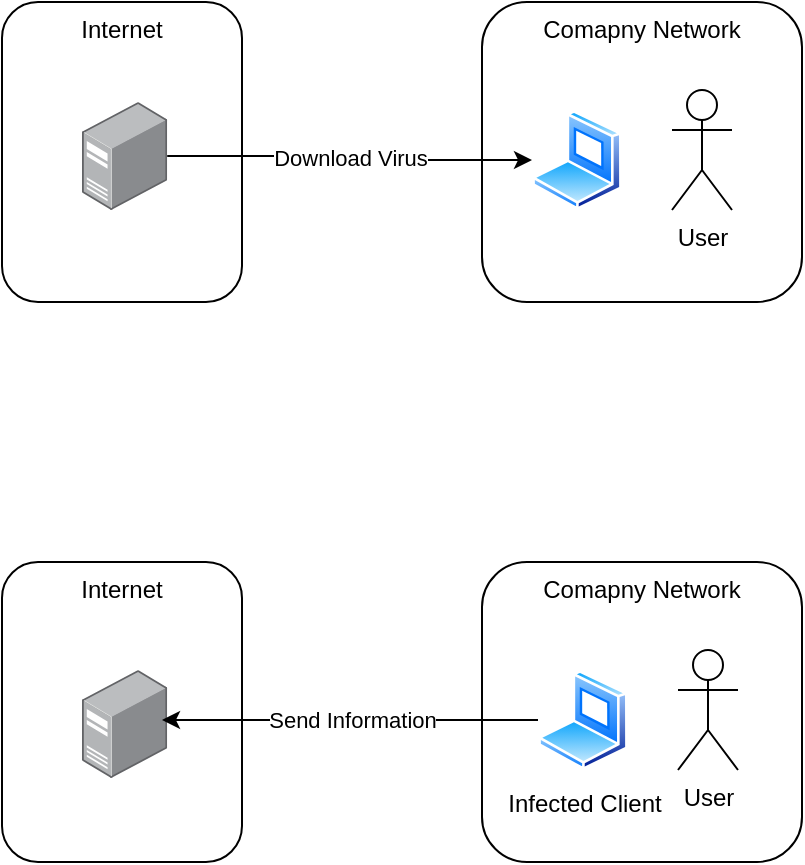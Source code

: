 <mxfile version="26.0.3" pages="6">
  <diagram id="BLUeyZKCRtobPDnhgxea" name="Business Analysis">
    <mxGraphModel dx="1434" dy="836" grid="1" gridSize="10" guides="1" tooltips="1" connect="1" arrows="1" fold="1" page="1" pageScale="1" pageWidth="850" pageHeight="1100" math="0" shadow="0">
      <root>
        <mxCell id="0" />
        <mxCell id="1" parent="0" />
        <mxCell id="qMDnf7X-A5yxX9Ghn0uh-1" value="Comapny Network" style="rounded=1;whiteSpace=wrap;html=1;fillColor=none;verticalAlign=top;" parent="1" vertex="1">
          <mxGeometry x="450" y="100" width="160" height="150" as="geometry" />
        </mxCell>
        <mxCell id="qMDnf7X-A5yxX9Ghn0uh-2" value="User" style="shape=umlActor;verticalLabelPosition=bottom;verticalAlign=top;html=1;outlineConnect=0;" parent="1" vertex="1">
          <mxGeometry x="545" y="144" width="30" height="60" as="geometry" />
        </mxCell>
        <mxCell id="qMDnf7X-A5yxX9Ghn0uh-3" value="Internet" style="rounded=1;whiteSpace=wrap;html=1;fillColor=none;verticalAlign=top;" parent="1" vertex="1">
          <mxGeometry x="210" y="100" width="120" height="150" as="geometry" />
        </mxCell>
        <mxCell id="qMDnf7X-A5yxX9Ghn0uh-4" value="" style="image;points=[];aspect=fixed;html=1;align=center;shadow=0;dashed=0;image=img/lib/allied_telesis/computer_and_terminals/Server_Desktop.svg;" parent="1" vertex="1">
          <mxGeometry x="250" y="150" width="42.6" height="54" as="geometry" />
        </mxCell>
        <mxCell id="qMDnf7X-A5yxX9Ghn0uh-5" value="" style="image;aspect=fixed;perimeter=ellipsePerimeter;html=1;align=center;shadow=0;dashed=0;spacingTop=3;image=img/lib/active_directory/laptop_client.svg;" parent="1" vertex="1">
          <mxGeometry x="475" y="154" width="45" height="50" as="geometry" />
        </mxCell>
        <mxCell id="qMDnf7X-A5yxX9Ghn0uh-6" value="Download Virus" style="edgeStyle=orthogonalEdgeStyle;rounded=0;orthogonalLoop=1;jettySize=auto;html=1;entryX=0;entryY=0.5;entryDx=0;entryDy=0;" parent="1" source="qMDnf7X-A5yxX9Ghn0uh-4" target="qMDnf7X-A5yxX9Ghn0uh-5" edge="1">
          <mxGeometry relative="1" as="geometry">
            <mxPoint x="380" y="80" as="targetPoint" />
          </mxGeometry>
        </mxCell>
        <mxCell id="qMDnf7X-A5yxX9Ghn0uh-7" value="Comapny Network" style="rounded=1;whiteSpace=wrap;html=1;fillColor=none;verticalAlign=top;" parent="1" vertex="1">
          <mxGeometry x="450" y="380" width="160" height="150" as="geometry" />
        </mxCell>
        <mxCell id="qMDnf7X-A5yxX9Ghn0uh-8" value="User" style="shape=umlActor;verticalLabelPosition=bottom;verticalAlign=top;html=1;outlineConnect=0;" parent="1" vertex="1">
          <mxGeometry x="548" y="424" width="30" height="60" as="geometry" />
        </mxCell>
        <mxCell id="qMDnf7X-A5yxX9Ghn0uh-9" value="Internet" style="rounded=1;whiteSpace=wrap;html=1;fillColor=none;verticalAlign=top;" parent="1" vertex="1">
          <mxGeometry x="210" y="380" width="120" height="150" as="geometry" />
        </mxCell>
        <mxCell id="qMDnf7X-A5yxX9Ghn0uh-10" value="" style="image;points=[];aspect=fixed;html=1;align=center;shadow=0;dashed=0;image=img/lib/allied_telesis/computer_and_terminals/Server_Desktop.svg;" parent="1" vertex="1">
          <mxGeometry x="250" y="434" width="42.6" height="54" as="geometry" />
        </mxCell>
        <mxCell id="qMDnf7X-A5yxX9Ghn0uh-11" value="Infected Client" style="image;aspect=fixed;perimeter=ellipsePerimeter;html=1;align=center;shadow=0;dashed=0;spacingTop=3;image=img/lib/active_directory/laptop_client.svg;" parent="1" vertex="1">
          <mxGeometry x="478" y="434" width="45" height="50" as="geometry" />
        </mxCell>
        <mxCell id="qMDnf7X-A5yxX9Ghn0uh-12" style="edgeStyle=orthogonalEdgeStyle;rounded=0;orthogonalLoop=1;jettySize=auto;html=1;entryX=0.939;entryY=0.463;entryDx=0;entryDy=0;entryPerimeter=0;" parent="1" source="qMDnf7X-A5yxX9Ghn0uh-11" target="qMDnf7X-A5yxX9Ghn0uh-10" edge="1">
          <mxGeometry relative="1" as="geometry" />
        </mxCell>
        <mxCell id="qMDnf7X-A5yxX9Ghn0uh-13" value="Send Information" style="edgeLabel;html=1;align=center;verticalAlign=middle;resizable=0;points=[];" parent="qMDnf7X-A5yxX9Ghn0uh-12" vertex="1" connectable="0">
          <mxGeometry x="-0.011" relative="1" as="geometry">
            <mxPoint as="offset" />
          </mxGeometry>
        </mxCell>
      </root>
    </mxGraphModel>
  </diagram>
  <diagram name="Development View" id="6t9SAN1U72ybMFDvSVIl">
    <mxGraphModel dx="1428" dy="836" grid="1" gridSize="10" guides="1" tooltips="1" connect="1" arrows="1" fold="1" page="1" pageScale="1" pageWidth="850" pageHeight="1100" math="0" shadow="0">
      <root>
        <mxCell id="0" />
        <mxCell id="1" parent="0" />
        <mxCell id="kf-lAzsx8UtVmhDej-PZ-1" value="CyberFort Nexus" style="swimlane;whiteSpace=wrap;html=1;fillColor=none;" parent="1" vertex="1">
          <mxGeometry x="180" y="130" width="620" height="1090" as="geometry" />
        </mxCell>
        <mxCell id="gxZcuvE9aINHPfAiAv8m-5" value="" style="rounded=1;whiteSpace=wrap;html=1;fillColor=none;" parent="kf-lAzsx8UtVmhDej-PZ-1" vertex="1">
          <mxGeometry x="110" y="210" width="250" height="100" as="geometry" />
        </mxCell>
        <mxCell id="gxZcuvE9aINHPfAiAv8m-1" value="Intercepting Proxy" style="rounded=1;whiteSpace=wrap;html=1;" parent="kf-lAzsx8UtVmhDej-PZ-1" vertex="1">
          <mxGeometry x="175" y="90" width="120" height="60" as="geometry" />
        </mxCell>
        <mxCell id="gxZcuvE9aINHPfAiAv8m-2" value="Traffic decoder" style="rounded=1;whiteSpace=wrap;html=1;" parent="kf-lAzsx8UtVmhDej-PZ-1" vertex="1">
          <mxGeometry x="125" y="230" width="90" height="60" as="geometry" />
        </mxCell>
        <mxCell id="gxZcuvE9aINHPfAiAv8m-3" value="Traffic decoder" style="rounded=1;whiteSpace=wrap;html=1;" parent="kf-lAzsx8UtVmhDej-PZ-1" vertex="1">
          <mxGeometry x="250" y="230" width="90" height="60" as="geometry" />
        </mxCell>
        <mxCell id="gxZcuvE9aINHPfAiAv8m-6" value="Meta Traffic Storage" style="shape=cylinder3;whiteSpace=wrap;html=1;boundedLbl=1;backgroundOutline=1;size=15;" parent="kf-lAzsx8UtVmhDej-PZ-1" vertex="1">
          <mxGeometry x="520" y="220" width="60" height="80" as="geometry" />
        </mxCell>
        <mxCell id="gxZcuvE9aINHPfAiAv8m-8" value="Network Item Queue" style="strokeWidth=2;html=1;shape=mxgraph.flowchart.direct_data;whiteSpace=wrap;" parent="kf-lAzsx8UtVmhDej-PZ-1" vertex="1">
          <mxGeometry x="130" y="370" width="210" height="50" as="geometry" />
        </mxCell>
        <mxCell id="gxZcuvE9aINHPfAiAv8m-9" value="Sensors" style="rounded=1;whiteSpace=wrap;html=1;verticalAlign=top;" parent="kf-lAzsx8UtVmhDej-PZ-1" vertex="1">
          <mxGeometry x="50" y="480" width="370" height="120" as="geometry" />
        </mxCell>
        <mxCell id="gxZcuvE9aINHPfAiAv8m-10" value="File Sensor" style="rounded=1;whiteSpace=wrap;html=1;" parent="kf-lAzsx8UtVmhDej-PZ-1" vertex="1">
          <mxGeometry x="65" y="510" width="90" height="60" as="geometry" />
        </mxCell>
        <mxCell id="gxZcuvE9aINHPfAiAv8m-11" value="Outbound Sensor 1" style="rounded=1;whiteSpace=wrap;html=1;" parent="kf-lAzsx8UtVmhDej-PZ-1" vertex="1">
          <mxGeometry x="175" y="510" width="90" height="60" as="geometry" />
        </mxCell>
        <mxCell id="gxZcuvE9aINHPfAiAv8m-12" value="Outbound Sensor 2" style="rounded=1;whiteSpace=wrap;html=1;" parent="kf-lAzsx8UtVmhDej-PZ-1" vertex="1">
          <mxGeometry x="290" y="510" width="90" height="60" as="geometry" />
        </mxCell>
        <mxCell id="gxZcuvE9aINHPfAiAv8m-13" value="Threat Queue" style="strokeWidth=2;html=1;shape=mxgraph.flowchart.direct_data;whiteSpace=wrap;" parent="kf-lAzsx8UtVmhDej-PZ-1" vertex="1">
          <mxGeometry x="130" y="640" width="210" height="50" as="geometry" />
        </mxCell>
        <mxCell id="gxZcuvE9aINHPfAiAv8m-16" value="Sensor Repository" style="shape=cylinder3;whiteSpace=wrap;html=1;boundedLbl=1;backgroundOutline=1;size=15;" parent="kf-lAzsx8UtVmhDej-PZ-1" vertex="1">
          <mxGeometry x="470" y="500" width="60" height="80" as="geometry" />
        </mxCell>
        <mxCell id="gxZcuvE9aINHPfAiAv8m-18" value="ACI" style="rounded=1;whiteSpace=wrap;html=1;verticalAlign=top;" parent="kf-lAzsx8UtVmhDej-PZ-1" vertex="1">
          <mxGeometry x="50" y="730" width="370" height="120" as="geometry" />
        </mxCell>
        <mxCell id="gxZcuvE9aINHPfAiAv8m-19" value="Investigator" style="rounded=1;whiteSpace=wrap;html=1;" parent="kf-lAzsx8UtVmhDej-PZ-1" vertex="1">
          <mxGeometry x="110" y="760" width="90" height="60" as="geometry" />
        </mxCell>
        <mxCell id="gxZcuvE9aINHPfAiAv8m-20" value="Investigator" style="rounded=1;whiteSpace=wrap;html=1;" parent="kf-lAzsx8UtVmhDej-PZ-1" vertex="1">
          <mxGeometry x="270" y="760" width="90" height="60" as="geometry" />
        </mxCell>
        <mxCell id="gxZcuvE9aINHPfAiAv8m-21" value="Control Center" style="rounded=1;whiteSpace=wrap;html=1;" parent="kf-lAzsx8UtVmhDej-PZ-1" vertex="1">
          <mxGeometry x="59" y="940" width="360" height="60" as="geometry" />
        </mxCell>
        <mxCell id="gxZcuvE9aINHPfAiAv8m-22" value="API Gateway" style="rounded=1;whiteSpace=wrap;html=1;" parent="kf-lAzsx8UtVmhDej-PZ-1" vertex="1">
          <mxGeometry x="59" y="910" width="360" height="30" as="geometry" />
        </mxCell>
        <mxCell id="gxZcuvE9aINHPfAiAv8m-23" value="ACI&#39;s" style="shape=cylinder3;whiteSpace=wrap;html=1;boundedLbl=1;backgroundOutline=1;size=15;" parent="kf-lAzsx8UtVmhDej-PZ-1" vertex="1">
          <mxGeometry x="460" y="770" width="60" height="80" as="geometry" />
        </mxCell>
        <mxCell id="gxZcuvE9aINHPfAiAv8m-24" value="Web Server" style="rounded=1;whiteSpace=wrap;html=1;" parent="kf-lAzsx8UtVmhDej-PZ-1" vertex="1">
          <mxGeometry x="59" y="1000" width="360" height="30" as="geometry" />
        </mxCell>
        <mxCell id="gxZcuvE9aINHPfAiAv8m-28" value="" style="endArrow=classic;html=1;rounded=0;exitX=0.5;exitY=1;exitDx=0;exitDy=0;entryX=0.5;entryY=0;entryDx=0;entryDy=0;" parent="kf-lAzsx8UtVmhDej-PZ-1" source="gxZcuvE9aINHPfAiAv8m-1" target="gxZcuvE9aINHPfAiAv8m-5" edge="1">
          <mxGeometry width="50" height="50" relative="1" as="geometry">
            <mxPoint x="-30" y="130" as="sourcePoint" />
            <mxPoint x="180" y="130" as="targetPoint" />
          </mxGeometry>
        </mxCell>
        <mxCell id="gxZcuvE9aINHPfAiAv8m-29" value="" style="endArrow=classic;html=1;rounded=0;exitX=0.5;exitY=1;exitDx=0;exitDy=0;entryX=0.5;entryY=0;entryDx=0;entryDy=0;entryPerimeter=0;" parent="kf-lAzsx8UtVmhDej-PZ-1" source="gxZcuvE9aINHPfAiAv8m-5" target="gxZcuvE9aINHPfAiAv8m-8" edge="1">
          <mxGeometry width="50" height="50" relative="1" as="geometry">
            <mxPoint x="-20" y="140" as="sourcePoint" />
            <mxPoint x="190" y="140" as="targetPoint" />
          </mxGeometry>
        </mxCell>
        <mxCell id="gxZcuvE9aINHPfAiAv8m-30" value="" style="endArrow=classic;html=1;rounded=0;exitX=0.5;exitY=1;exitDx=0;exitDy=0;exitPerimeter=0;entryX=0.5;entryY=0;entryDx=0;entryDy=0;" parent="kf-lAzsx8UtVmhDej-PZ-1" source="gxZcuvE9aINHPfAiAv8m-8" target="gxZcuvE9aINHPfAiAv8m-9" edge="1">
          <mxGeometry width="50" height="50" relative="1" as="geometry">
            <mxPoint x="-10" y="150" as="sourcePoint" />
            <mxPoint x="200" y="150" as="targetPoint" />
          </mxGeometry>
        </mxCell>
        <mxCell id="gxZcuvE9aINHPfAiAv8m-31" value="" style="endArrow=classic;html=1;rounded=0;exitX=0.5;exitY=1;exitDx=0;exitDy=0;entryX=0.5;entryY=0;entryDx=0;entryDy=0;entryPerimeter=0;" parent="kf-lAzsx8UtVmhDej-PZ-1" source="gxZcuvE9aINHPfAiAv8m-9" target="gxZcuvE9aINHPfAiAv8m-13" edge="1">
          <mxGeometry width="50" height="50" relative="1" as="geometry">
            <mxPoint y="160" as="sourcePoint" />
            <mxPoint x="210" y="160" as="targetPoint" />
          </mxGeometry>
        </mxCell>
        <mxCell id="gxZcuvE9aINHPfAiAv8m-32" value="" style="endArrow=classic;html=1;rounded=0;exitX=0.5;exitY=1;exitDx=0;exitDy=0;exitPerimeter=0;entryX=0.5;entryY=0;entryDx=0;entryDy=0;" parent="kf-lAzsx8UtVmhDej-PZ-1" source="gxZcuvE9aINHPfAiAv8m-13" target="gxZcuvE9aINHPfAiAv8m-18" edge="1">
          <mxGeometry width="50" height="50" relative="1" as="geometry">
            <mxPoint x="10" y="170" as="sourcePoint" />
            <mxPoint x="220" y="170" as="targetPoint" />
          </mxGeometry>
        </mxCell>
        <mxCell id="gxZcuvE9aINHPfAiAv8m-36" value="" style="endArrow=classic;html=1;rounded=0;exitX=1;exitY=0.5;exitDx=0;exitDy=0;entryX=0;entryY=0.5;entryDx=0;entryDy=0;entryPerimeter=0;" parent="kf-lAzsx8UtVmhDej-PZ-1" source="gxZcuvE9aINHPfAiAv8m-5" target="gxZcuvE9aINHPfAiAv8m-6" edge="1">
          <mxGeometry width="50" height="50" relative="1" as="geometry">
            <mxPoint x="255" y="330" as="sourcePoint" />
            <mxPoint x="255" y="390" as="targetPoint" />
          </mxGeometry>
        </mxCell>
        <mxCell id="gxZcuvE9aINHPfAiAv8m-38" value="" style="endArrow=classic;html=1;rounded=0;exitX=0;exitY=0.5;exitDx=0;exitDy=0;exitPerimeter=0;entryX=0.999;entryY=0.674;entryDx=0;entryDy=0;entryPerimeter=0;" parent="kf-lAzsx8UtVmhDej-PZ-1" source="gxZcuvE9aINHPfAiAv8m-23" target="gxZcuvE9aINHPfAiAv8m-18" edge="1">
          <mxGeometry width="50" height="50" relative="1" as="geometry">
            <mxPoint x="245" y="430" as="sourcePoint" />
            <mxPoint x="245" y="490" as="targetPoint" />
          </mxGeometry>
        </mxCell>
        <mxCell id="gxZcuvE9aINHPfAiAv8m-39" value="" style="endArrow=classic;html=1;rounded=0;exitX=0.5;exitY=1;exitDx=0;exitDy=0;exitPerimeter=0;entryX=1.001;entryY=0.181;entryDx=0;entryDy=0;entryPerimeter=0;" parent="kf-lAzsx8UtVmhDej-PZ-1" source="gxZcuvE9aINHPfAiAv8m-6" target="gxZcuvE9aINHPfAiAv8m-18" edge="1">
          <mxGeometry width="50" height="50" relative="1" as="geometry">
            <mxPoint x="280" y="610" as="sourcePoint" />
            <mxPoint x="330" y="560" as="targetPoint" />
            <Array as="points">
              <mxPoint x="550" y="750" />
            </Array>
          </mxGeometry>
        </mxCell>
        <mxCell id="gxZcuvE9aINHPfAiAv8m-40" value="" style="endArrow=classic;html=1;rounded=0;entryX=1;entryY=0.5;entryDx=0;entryDy=0;exitX=0;exitY=0.5;exitDx=0;exitDy=0;exitPerimeter=0;" parent="kf-lAzsx8UtVmhDej-PZ-1" source="gxZcuvE9aINHPfAiAv8m-16" target="gxZcuvE9aINHPfAiAv8m-9" edge="1">
          <mxGeometry width="50" height="50" relative="1" as="geometry">
            <mxPoint x="280" y="610" as="sourcePoint" />
            <mxPoint x="330" y="560" as="targetPoint" />
          </mxGeometry>
        </mxCell>
        <mxCell id="2NbXABPjhj1sR9MmAf0S-1" value="Traffic decode identifies emails and HTTP requests in the IP traffic" style="strokeWidth=1;shadow=0;dashed=0;align=center;html=1;shape=mxgraph.mockup.text.stickyNote2;fontColor=#666666;mainText=;fontSize=17;whiteSpace=wrap;fillColor=#ffffcc;strokeColor=#F62E00;" parent="kf-lAzsx8UtVmhDej-PZ-1" vertex="1">
          <mxGeometry x="340" y="80" width="190" height="150" as="geometry" />
        </mxCell>
        <mxCell id="2NbXABPjhj1sR9MmAf0S-2" value="Relevant decoded items (emails, HTTP requests) are stored in the queue to be processed by the sensors" style="strokeWidth=1;shadow=0;dashed=0;align=center;html=1;shape=mxgraph.mockup.text.stickyNote2;fontColor=#666666;mainText=;fontSize=17;whiteSpace=wrap;fillColor=#ffffcc;strokeColor=#F62E00;" parent="kf-lAzsx8UtVmhDej-PZ-1" vertex="1">
          <mxGeometry x="340" y="320" width="190" height="150" as="geometry" />
        </mxCell>
        <mxCell id="8PeeyVO6HO0nktvntNBS-1" value="Audit Storage" style="shape=cylinder3;whiteSpace=wrap;html=1;boundedLbl=1;backgroundOutline=1;size=15;" parent="kf-lAzsx8UtVmhDej-PZ-1" vertex="1">
          <mxGeometry x="470" y="600" width="60" height="80" as="geometry" />
        </mxCell>
        <mxCell id="8PeeyVO6HO0nktvntNBS-2" value="" style="endArrow=classic;html=1;rounded=0;exitX=0.9;exitY=1.008;exitDx=0;exitDy=0;exitPerimeter=0;edgeStyle=orthogonalEdgeStyle;entryX=0;entryY=0.5;entryDx=0;entryDy=0;entryPerimeter=0;" parent="kf-lAzsx8UtVmhDej-PZ-1" source="gxZcuvE9aINHPfAiAv8m-9" target="8PeeyVO6HO0nktvntNBS-1" edge="1">
          <mxGeometry width="50" height="50" relative="1" as="geometry">
            <mxPoint x="390" y="650" as="sourcePoint" />
            <mxPoint x="460" y="647" as="targetPoint" />
          </mxGeometry>
        </mxCell>
        <mxCell id="8PeeyVO6HO0nktvntNBS-3" value="" style="endArrow=classic;html=1;rounded=0;exitX=0.895;exitY=0.008;exitDx=0;exitDy=0;exitPerimeter=0;edgeStyle=orthogonalEdgeStyle;entryX=0;entryY=0.5;entryDx=0;entryDy=0;entryPerimeter=0;" parent="kf-lAzsx8UtVmhDej-PZ-1" source="gxZcuvE9aINHPfAiAv8m-18" target="8PeeyVO6HO0nktvntNBS-1" edge="1">
          <mxGeometry width="50" height="50" relative="1" as="geometry">
            <mxPoint x="393" y="611" as="sourcePoint" />
            <mxPoint x="450" y="640" as="targetPoint" />
            <Array as="points">
              <mxPoint x="381" y="640" />
            </Array>
          </mxGeometry>
        </mxCell>
        <mxCell id="kWV1a10ZNScwoARnbSHR-1" value="Gateway" style="shape=cube;whiteSpace=wrap;html=1;boundedLbl=1;backgroundOutline=1;darkOpacity=0.05;darkOpacity2=0.1;" parent="1" vertex="1">
          <mxGeometry x="20" y="200" width="120" height="80" as="geometry" />
        </mxCell>
        <mxCell id="gxZcuvE9aINHPfAiAv8m-14" value="Traffic loader can be scaled-out to multiple machines&lt;div&gt;Scaling out happens by observing the queue&lt;/div&gt;" style="strokeWidth=1;shadow=0;dashed=0;align=center;html=1;shape=mxgraph.mockup.text.stickyNote2;fontColor=#666666;mainText=;fontSize=17;whiteSpace=wrap;fillColor=#ffffcc;strokeColor=#F62E00;" parent="1" vertex="1">
          <mxGeometry x="40" y="320" width="190" height="150" as="geometry" />
        </mxCell>
        <mxCell id="gxZcuvE9aINHPfAiAv8m-15" value="Sensors can be grouped on different machines" style="strokeWidth=1;shadow=0;dashed=0;align=center;html=1;shape=mxgraph.mockup.text.stickyNote2;fontColor=#666666;mainText=;fontSize=17;whiteSpace=wrap;fillColor=#ffffcc;strokeColor=#F62E00;" parent="1" vertex="1">
          <mxGeometry x="50" y="610" width="190" height="150" as="geometry" />
        </mxCell>
        <mxCell id="gxZcuvE9aINHPfAiAv8m-25" value="Web Application" style="verticalLabelPosition=bottom;verticalAlign=top;html=1;shape=mxgraph.basic.frame;dx=10;whiteSpace=wrap;" parent="1" vertex="1">
          <mxGeometry x="369" y="1270" width="100" height="60" as="geometry" />
        </mxCell>
        <mxCell id="gxZcuvE9aINHPfAiAv8m-27" value="" style="endArrow=classic;html=1;rounded=0;exitX=0;exitY=0;exitDx=120;exitDy=50;exitPerimeter=0;" parent="1" source="kWV1a10ZNScwoARnbSHR-1" target="gxZcuvE9aINHPfAiAv8m-1" edge="1">
          <mxGeometry width="50" height="50" relative="1" as="geometry">
            <mxPoint x="550" y="780" as="sourcePoint" />
            <mxPoint x="600" y="730" as="targetPoint" />
          </mxGeometry>
        </mxCell>
        <mxCell id="gxZcuvE9aINHPfAiAv8m-33" value="ACI routines can be allocated to multiple nodes" style="strokeWidth=1;shadow=0;dashed=0;align=center;html=1;shape=mxgraph.mockup.text.stickyNote2;fontColor=#666666;mainText=;fontSize=17;whiteSpace=wrap;fillColor=#ffffcc;strokeColor=#F62E00;" parent="1" vertex="1">
          <mxGeometry x="50" y="840" width="190" height="150" as="geometry" />
        </mxCell>
        <mxCell id="gxZcuvE9aINHPfAiAv8m-35" value="" style="endArrow=classic;html=1;rounded=0;entryX=0.5;entryY=0;entryDx=0;entryDy=0;" parent="1" target="gxZcuvE9aINHPfAiAv8m-22" edge="1">
          <mxGeometry width="50" height="50" relative="1" as="geometry">
            <mxPoint x="418" y="980" as="sourcePoint" />
            <mxPoint x="425" y="510" as="targetPoint" />
          </mxGeometry>
        </mxCell>
        <mxCell id="gxZcuvE9aINHPfAiAv8m-37" value="" style="endArrow=classic;startArrow=classic;html=1;rounded=0;entryX=0.5;entryY=1;entryDx=0;entryDy=0;exitX=0.5;exitY=0;exitDx=0;exitDy=0;exitPerimeter=0;" parent="1" source="gxZcuvE9aINHPfAiAv8m-25" target="gxZcuvE9aINHPfAiAv8m-24" edge="1">
          <mxGeometry width="50" height="50" relative="1" as="geometry">
            <mxPoint x="280" y="1310" as="sourcePoint" />
            <mxPoint x="330" y="1260" as="targetPoint" />
          </mxGeometry>
        </mxCell>
        <mxCell id="gxZcuvE9aINHPfAiAv8m-41" value="" style="endArrow=classic;html=1;rounded=0;exitX=0.5;exitY=1;exitDx=0;exitDy=0;exitPerimeter=0;" parent="1" source="gxZcuvE9aINHPfAiAv8m-6" edge="1">
          <mxGeometry width="50" height="50" relative="1" as="geometry">
            <mxPoint x="740" y="440" as="sourcePoint" />
            <mxPoint x="600" y="1100" as="targetPoint" />
            <Array as="points">
              <mxPoint x="730" y="1100" />
              <mxPoint x="660" y="1100" />
            </Array>
          </mxGeometry>
        </mxCell>
      </root>
    </mxGraphModel>
  </diagram>
  <diagram id="N1ckhTCXTY3d2tZH6ZEj" name="Use Cases">
    <mxGraphModel dx="1050" dy="621" grid="1" gridSize="10" guides="1" tooltips="1" connect="1" arrows="1" fold="1" page="1" pageScale="1" pageWidth="850" pageHeight="1100" math="0" shadow="0">
      <root>
        <mxCell id="0" />
        <mxCell id="1" parent="0" />
        <mxCell id="1Ac_iRLR930y-d-yVKRN-1" style="edgeStyle=orthogonalEdgeStyle;rounded=0;orthogonalLoop=1;jettySize=auto;html=1;exitX=1;exitY=0.333;exitDx=0;exitDy=0;exitPerimeter=0;entryX=0;entryY=0.5;entryDx=0;entryDy=0;" edge="1" parent="1" source="1Ac_iRLR930y-d-yVKRN-2" target="1Ac_iRLR930y-d-yVKRN-8">
          <mxGeometry relative="1" as="geometry" />
        </mxCell>
        <mxCell id="1Ac_iRLR930y-d-yVKRN-2" value="Administrator" style="shape=umlActor;verticalLabelPosition=bottom;verticalAlign=top;html=1;outlineConnect=0;" vertex="1" parent="1">
          <mxGeometry x="110" y="250" width="30" height="60" as="geometry" />
        </mxCell>
        <mxCell id="1Ac_iRLR930y-d-yVKRN-3" style="edgeStyle=orthogonalEdgeStyle;rounded=0;orthogonalLoop=1;jettySize=auto;html=1;exitX=1;exitY=0.333;exitDx=0;exitDy=0;exitPerimeter=0;entryX=0;entryY=0.5;entryDx=0;entryDy=0;" edge="1" parent="1" source="1Ac_iRLR930y-d-yVKRN-6" target="1Ac_iRLR930y-d-yVKRN-13">
          <mxGeometry relative="1" as="geometry" />
        </mxCell>
        <mxCell id="1Ac_iRLR930y-d-yVKRN-4" style="edgeStyle=orthogonalEdgeStyle;rounded=0;orthogonalLoop=1;jettySize=auto;html=1;exitX=1;exitY=0.333;exitDx=0;exitDy=0;exitPerimeter=0;entryX=0;entryY=0.5;entryDx=0;entryDy=0;" edge="1" parent="1" source="1Ac_iRLR930y-d-yVKRN-6" target="1Ac_iRLR930y-d-yVKRN-14">
          <mxGeometry relative="1" as="geometry" />
        </mxCell>
        <mxCell id="1Ac_iRLR930y-d-yVKRN-5" style="edgeStyle=orthogonalEdgeStyle;rounded=0;orthogonalLoop=1;jettySize=auto;html=1;entryX=0;entryY=0.5;entryDx=0;entryDy=0;" edge="1" parent="1" target="1Ac_iRLR930y-d-yVKRN-15">
          <mxGeometry relative="1" as="geometry">
            <mxPoint x="140" y="620" as="sourcePoint" />
          </mxGeometry>
        </mxCell>
        <mxCell id="1Ac_iRLR930y-d-yVKRN-6" value="Cyber Analyst" style="shape=umlActor;verticalLabelPosition=bottom;verticalAlign=top;html=1;outlineConnect=0;" vertex="1" parent="1">
          <mxGeometry x="110" y="600" width="30" height="60" as="geometry" />
        </mxCell>
        <mxCell id="1Ac_iRLR930y-d-yVKRN-7" value="Extends" style="endArrow=block;endSize=16;endFill=0;html=1;rounded=0;entryX=0.5;entryY=0;entryDx=0;entryDy=0;entryPerimeter=0;" edge="1" parent="1" source="1Ac_iRLR930y-d-yVKRN-2" target="1Ac_iRLR930y-d-yVKRN-6">
          <mxGeometry width="160" relative="1" as="geometry">
            <mxPoint x="340" y="320" as="sourcePoint" />
            <mxPoint x="500" y="320" as="targetPoint" />
          </mxGeometry>
        </mxCell>
        <mxCell id="1Ac_iRLR930y-d-yVKRN-8" value="Maintain" style="ellipse;whiteSpace=wrap;html=1;" vertex="1" parent="1">
          <mxGeometry x="230" y="245" width="104" height="50" as="geometry" />
        </mxCell>
        <mxCell id="1Ac_iRLR930y-d-yVKRN-9" value="Install" style="ellipse;whiteSpace=wrap;html=1;" vertex="1" parent="1">
          <mxGeometry x="400" y="175" width="100" height="50" as="geometry" />
        </mxCell>
        <mxCell id="1Ac_iRLR930y-d-yVKRN-10" value="Update" style="ellipse;whiteSpace=wrap;html=1;" vertex="1" parent="1">
          <mxGeometry x="400" y="315" width="110" height="50" as="geometry" />
        </mxCell>
        <mxCell id="1Ac_iRLR930y-d-yVKRN-11" value="New Version" style="ellipse;whiteSpace=wrap;html=1;" vertex="1" parent="1">
          <mxGeometry x="550" y="255" width="100" height="50" as="geometry" />
        </mxCell>
        <mxCell id="1Ac_iRLR930y-d-yVKRN-12" value="Update Rule Engine" style="ellipse;whiteSpace=wrap;html=1;" vertex="1" parent="1">
          <mxGeometry x="550" y="365" width="100" height="50" as="geometry" />
        </mxCell>
        <mxCell id="1Ac_iRLR930y-d-yVKRN-13" value="Configure ACI" style="ellipse;whiteSpace=wrap;html=1;" vertex="1" parent="1">
          <mxGeometry x="240" y="580" width="104" height="50" as="geometry" />
        </mxCell>
        <mxCell id="1Ac_iRLR930y-d-yVKRN-14" value="Investigate Threats" style="ellipse;whiteSpace=wrap;html=1;" vertex="1" parent="1">
          <mxGeometry x="240" y="771" width="104" height="50" as="geometry" />
        </mxCell>
        <mxCell id="1Ac_iRLR930y-d-yVKRN-15" value="Review Threats" style="ellipse;whiteSpace=wrap;html=1;" vertex="1" parent="1">
          <mxGeometry x="240" y="931" width="104" height="50" as="geometry" />
        </mxCell>
        <mxCell id="1Ac_iRLR930y-d-yVKRN-16" value="&amp;lt;&amp;lt;includes&amp;gt;&amp;gt;" style="endArrow=open;endSize=12;dashed=1;html=1;rounded=0;exitX=1;exitY=0.5;exitDx=0;exitDy=0;entryX=0;entryY=0.5;entryDx=0;entryDy=0;" edge="1" parent="1" source="1Ac_iRLR930y-d-yVKRN-8" target="1Ac_iRLR930y-d-yVKRN-9">
          <mxGeometry width="160" relative="1" as="geometry">
            <mxPoint x="460" y="365" as="sourcePoint" />
            <mxPoint x="620" y="365" as="targetPoint" />
          </mxGeometry>
        </mxCell>
        <mxCell id="1Ac_iRLR930y-d-yVKRN-17" value="&amp;lt;&amp;lt;includes&amp;gt;&amp;gt;" style="endArrow=open;endSize=12;dashed=1;html=1;rounded=0;exitX=1;exitY=0.5;exitDx=0;exitDy=0;entryX=0;entryY=0.5;entryDx=0;entryDy=0;" edge="1" parent="1" source="1Ac_iRLR930y-d-yVKRN-8" target="1Ac_iRLR930y-d-yVKRN-10">
          <mxGeometry width="160" relative="1" as="geometry">
            <mxPoint x="344" y="280" as="sourcePoint" />
            <mxPoint x="410" y="210" as="targetPoint" />
          </mxGeometry>
        </mxCell>
        <mxCell id="1Ac_iRLR930y-d-yVKRN-18" value="&amp;lt;&amp;lt;extends&amp;gt;&amp;gt;" style="endArrow=open;endSize=12;dashed=1;html=1;rounded=0;exitX=0;exitY=0.5;exitDx=0;exitDy=0;entryX=1;entryY=0;entryDx=0;entryDy=0;" edge="1" parent="1" source="1Ac_iRLR930y-d-yVKRN-11" target="1Ac_iRLR930y-d-yVKRN-10">
          <mxGeometry width="160" relative="1" as="geometry">
            <mxPoint x="354" y="290" as="sourcePoint" />
            <mxPoint x="420" y="220" as="targetPoint" />
          </mxGeometry>
        </mxCell>
        <mxCell id="1Ac_iRLR930y-d-yVKRN-19" value="&amp;lt;&amp;lt;extends&amp;gt;&amp;gt;" style="endArrow=open;endSize=12;dashed=1;html=1;rounded=0;exitX=0;exitY=0.5;exitDx=0;exitDy=0;entryX=0.92;entryY=0.832;entryDx=0;entryDy=0;entryPerimeter=0;" edge="1" parent="1" source="1Ac_iRLR930y-d-yVKRN-12" target="1Ac_iRLR930y-d-yVKRN-10">
          <mxGeometry width="160" relative="1" as="geometry">
            <mxPoint x="560" y="290" as="sourcePoint" />
            <mxPoint x="504" y="332" as="targetPoint" />
          </mxGeometry>
        </mxCell>
        <mxCell id="1Ac_iRLR930y-d-yVKRN-20" value="Add/Remove alerts from investigation" style="ellipse;whiteSpace=wrap;html=1;" vertex="1" parent="1">
          <mxGeometry x="441" y="580" width="110" height="50" as="geometry" />
        </mxCell>
        <mxCell id="1Ac_iRLR930y-d-yVKRN-21" value="View infected machines" style="ellipse;whiteSpace=wrap;html=1;" vertex="1" parent="1">
          <mxGeometry x="441" y="891" width="104" height="50" as="geometry" />
        </mxCell>
        <mxCell id="1Ac_iRLR930y-d-yVKRN-22" value="View malicious HTTP requests" style="ellipse;whiteSpace=wrap;html=1;" vertex="1" parent="1">
          <mxGeometry x="441" y="971" width="104" height="50" as="geometry" />
        </mxCell>
        <mxCell id="1Ac_iRLR930y-d-yVKRN-23" value="View IP meta history" style="ellipse;whiteSpace=wrap;html=1;" vertex="1" parent="1">
          <mxGeometry x="441" y="801" width="104" height="50" as="geometry" />
        </mxCell>
        <mxCell id="1Ac_iRLR930y-d-yVKRN-24" value="Add/delete sensors from ACI investigation" style="ellipse;whiteSpace=wrap;html=1;" vertex="1" parent="1">
          <mxGeometry x="441" y="650" width="110" height="50" as="geometry" />
        </mxCell>
        <mxCell id="1Ac_iRLR930y-d-yVKRN-25" value="Notified about threat by Investigation" style="ellipse;whiteSpace=wrap;html=1;" vertex="1" parent="1">
          <mxGeometry x="441" y="731" width="104" height="50" as="geometry" />
        </mxCell>
        <mxCell id="1Ac_iRLR930y-d-yVKRN-26" value="&amp;lt;&amp;lt;extends&amp;gt;&amp;gt;" style="endArrow=open;endSize=12;dashed=1;html=1;rounded=0;exitX=0;exitY=0.5;exitDx=0;exitDy=0;entryX=1;entryY=0.5;entryDx=0;entryDy=0;" edge="1" parent="1" source="1Ac_iRLR930y-d-yVKRN-20" target="1Ac_iRLR930y-d-yVKRN-13">
          <mxGeometry width="160" relative="1" as="geometry">
            <mxPoint x="560" y="295" as="sourcePoint" />
            <mxPoint x="504" y="337" as="targetPoint" />
          </mxGeometry>
        </mxCell>
        <mxCell id="1Ac_iRLR930y-d-yVKRN-27" value="&amp;lt;&amp;lt;extends&amp;gt;&amp;gt;" style="endArrow=open;endSize=12;dashed=1;html=1;rounded=0;exitX=0;exitY=0.5;exitDx=0;exitDy=0;entryX=1;entryY=1;entryDx=0;entryDy=0;" edge="1" parent="1" source="1Ac_iRLR930y-d-yVKRN-24" target="1Ac_iRLR930y-d-yVKRN-13">
          <mxGeometry width="160" relative="1" as="geometry">
            <mxPoint x="430" y="565" as="sourcePoint" />
            <mxPoint x="354" y="615" as="targetPoint" />
          </mxGeometry>
        </mxCell>
        <mxCell id="1Ac_iRLR930y-d-yVKRN-28" value="&amp;lt;&amp;lt;extends&amp;gt;&amp;gt;" style="endArrow=open;endSize=12;dashed=1;html=1;rounded=0;exitX=0;exitY=0.5;exitDx=0;exitDy=0;entryX=1;entryY=0;entryDx=0;entryDy=0;" edge="1" parent="1" source="1Ac_iRLR930y-d-yVKRN-25" target="1Ac_iRLR930y-d-yVKRN-14">
          <mxGeometry width="160" relative="1" as="geometry">
            <mxPoint x="430" y="596" as="sourcePoint" />
            <mxPoint x="339" y="628" as="targetPoint" />
          </mxGeometry>
        </mxCell>
        <mxCell id="1Ac_iRLR930y-d-yVKRN-29" value="&amp;lt;&amp;lt;extends&amp;gt;&amp;gt;" style="endArrow=open;endSize=12;dashed=1;html=1;rounded=0;exitX=0;exitY=0.5;exitDx=0;exitDy=0;entryX=0.927;entryY=0.832;entryDx=0;entryDy=0;entryPerimeter=0;" edge="1" parent="1" source="1Ac_iRLR930y-d-yVKRN-23" target="1Ac_iRLR930y-d-yVKRN-14">
          <mxGeometry width="160" relative="1" as="geometry">
            <mxPoint x="440" y="606" as="sourcePoint" />
            <mxPoint x="349" y="638" as="targetPoint" />
          </mxGeometry>
        </mxCell>
        <mxCell id="1Ac_iRLR930y-d-yVKRN-30" value="&amp;lt;&amp;lt;extends&amp;gt;&amp;gt;" style="endArrow=open;endSize=12;dashed=1;html=1;rounded=0;exitX=0;exitY=0.5;exitDx=0;exitDy=0;entryX=1;entryY=0;entryDx=0;entryDy=0;" edge="1" parent="1" source="1Ac_iRLR930y-d-yVKRN-21" target="1Ac_iRLR930y-d-yVKRN-15">
          <mxGeometry width="160" relative="1" as="geometry">
            <mxPoint x="450" y="616" as="sourcePoint" />
            <mxPoint x="359" y="648" as="targetPoint" />
          </mxGeometry>
        </mxCell>
        <mxCell id="1Ac_iRLR930y-d-yVKRN-31" value="&amp;lt;&amp;lt;extends&amp;gt;&amp;gt;" style="endArrow=open;endSize=12;dashed=1;html=1;rounded=0;exitX=0;exitY=0.5;exitDx=0;exitDy=0;entryX=1;entryY=1;entryDx=0;entryDy=0;" edge="1" parent="1" source="1Ac_iRLR930y-d-yVKRN-22" target="1Ac_iRLR930y-d-yVKRN-15">
          <mxGeometry width="160" relative="1" as="geometry">
            <mxPoint x="460" y="626" as="sourcePoint" />
            <mxPoint x="369" y="658" as="targetPoint" />
          </mxGeometry>
        </mxCell>
        <mxCell id="1Ac_iRLR930y-d-yVKRN-32" value="Add/Remove alerts from investigation" style="ellipse;whiteSpace=wrap;html=1;" vertex="1" parent="1">
          <mxGeometry x="446" y="510" width="104" height="50" as="geometry" />
        </mxCell>
        <mxCell id="1Ac_iRLR930y-d-yVKRN-33" value="&amp;lt;&amp;lt;extends&amp;gt;&amp;gt;" style="endArrow=open;endSize=12;dashed=1;html=1;rounded=0;exitX=0;exitY=0.5;exitDx=0;exitDy=0;entryX=1;entryY=0;entryDx=0;entryDy=0;" edge="1" parent="1" source="1Ac_iRLR930y-d-yVKRN-32" target="1Ac_iRLR930y-d-yVKRN-13">
          <mxGeometry width="160" relative="1" as="geometry">
            <mxPoint x="430" y="565" as="sourcePoint" />
            <mxPoint x="339" y="597" as="targetPoint" />
          </mxGeometry>
        </mxCell>
      </root>
    </mxGraphModel>
  </diagram>
  <diagram id="kIVjQliDI4bW3asNRXp0" name="Workflow Thread Detection">
    <mxGraphModel dx="1034" dy="604" grid="1" gridSize="10" guides="1" tooltips="1" connect="1" arrows="1" fold="1" page="1" pageScale="1" pageWidth="850" pageHeight="1100" math="0" shadow="0">
      <root>
        <mxCell id="0" />
        <mxCell id="1" parent="0" />
      </root>
    </mxGraphModel>
  </diagram>
  <diagram id="seXnSIUuGSptwB1tSE9V" name="Workflow Threat Processing">
    <mxGraphModel dx="1434" dy="836" grid="1" gridSize="10" guides="1" tooltips="1" connect="1" arrows="1" fold="1" page="1" pageScale="1" pageWidth="850" pageHeight="1100" math="0" shadow="0">
      <root>
        <mxCell id="0" />
        <mxCell id="1" parent="0" />
        <mxCell id="IZcEk-yg3LG8s_2VoVYS-15" value="" style="ellipse;html=1;shape=startState;fillColor=#000000;strokeColor=#ff0000;" vertex="1" parent="1">
          <mxGeometry x="130" y="40" width="30" height="30" as="geometry" />
        </mxCell>
        <mxCell id="IZcEk-yg3LG8s_2VoVYS-16" value="" style="edgeStyle=orthogonalEdgeStyle;html=1;verticalAlign=bottom;endArrow=open;endSize=8;strokeColor=#ff0000;rounded=0;" edge="1" parent="1" source="IZcEk-yg3LG8s_2VoVYS-15">
          <mxGeometry relative="1" as="geometry">
            <mxPoint x="145" y="130" as="targetPoint" />
          </mxGeometry>
        </mxCell>
        <mxCell id="IZcEk-yg3LG8s_2VoVYS-17" value="CA logs into SoC" style="rounded=1;whiteSpace=wrap;html=1;arcSize=40;fontColor=#000000;fillColor=#ffffc0;strokeColor=#ff0000;" vertex="1" parent="1">
          <mxGeometry x="85" y="130" width="120" height="40" as="geometry" />
        </mxCell>
        <mxCell id="IZcEk-yg3LG8s_2VoVYS-18" value="" style="edgeStyle=orthogonalEdgeStyle;html=1;verticalAlign=bottom;endArrow=open;endSize=8;strokeColor=#ff0000;rounded=0;" edge="1" parent="1" source="IZcEk-yg3LG8s_2VoVYS-17">
          <mxGeometry relative="1" as="geometry">
            <mxPoint x="145" y="230" as="targetPoint" />
          </mxGeometry>
        </mxCell>
        <mxCell id="IZcEk-yg3LG8s_2VoVYS-19" value="ACI&#39;s active" style="rhombus;whiteSpace=wrap;html=1;fontColor=#000000;fillColor=#ffffc0;strokeColor=#ff0000;" vertex="1" parent="1">
          <mxGeometry x="95" y="230" width="100" height="70" as="geometry" />
        </mxCell>
        <mxCell id="IZcEk-yg3LG8s_2VoVYS-20" value="no" style="edgeStyle=orthogonalEdgeStyle;html=1;align=left;verticalAlign=bottom;endArrow=open;endSize=8;strokeColor=#ff0000;rounded=0;entryX=0;entryY=0.5;entryDx=0;entryDy=0;" edge="1" parent="1" source="IZcEk-yg3LG8s_2VoVYS-19" target="IZcEk-yg3LG8s_2VoVYS-22">
          <mxGeometry x="-1" relative="1" as="geometry">
            <mxPoint x="290" y="270" as="targetPoint" />
            <Array as="points">
              <mxPoint x="300" y="265" />
              <mxPoint x="300" y="265" />
            </Array>
          </mxGeometry>
        </mxCell>
        <mxCell id="IZcEk-yg3LG8s_2VoVYS-21" value="yes" style="edgeStyle=orthogonalEdgeStyle;html=1;align=left;verticalAlign=top;endArrow=open;endSize=8;strokeColor=#ff0000;rounded=0;" edge="1" parent="1" source="IZcEk-yg3LG8s_2VoVYS-19">
          <mxGeometry x="-1" relative="1" as="geometry">
            <mxPoint x="145" y="360" as="targetPoint" />
            <Array as="points">
              <mxPoint x="145" y="350" />
            </Array>
          </mxGeometry>
        </mxCell>
        <mxCell id="IZcEk-yg3LG8s_2VoVYS-22" value="Review threat audit" style="rounded=1;whiteSpace=wrap;html=1;arcSize=40;fontColor=#000000;fillColor=#ffffc0;strokeColor=#ff0000;" vertex="1" parent="1">
          <mxGeometry x="300" y="245" width="120" height="40" as="geometry" />
        </mxCell>
        <mxCell id="IZcEk-yg3LG8s_2VoVYS-23" value="" style="edgeStyle=orthogonalEdgeStyle;html=1;verticalAlign=bottom;endArrow=open;endSize=8;strokeColor=#ff0000;rounded=0;entryX=0.5;entryY=0;entryDx=0;entryDy=0;" edge="1" parent="1" source="IZcEk-yg3LG8s_2VoVYS-22" target="IZcEk-yg3LG8s_2VoVYS-24">
          <mxGeometry relative="1" as="geometry">
            <mxPoint x="360" y="350" as="targetPoint" />
          </mxGeometry>
        </mxCell>
        <mxCell id="IZcEk-yg3LG8s_2VoVYS-24" value="" style="ellipse;html=1;shape=endState;fillColor=#000000;strokeColor=#ff0000;" vertex="1" parent="1">
          <mxGeometry x="345" y="365" width="30" height="30" as="geometry" />
        </mxCell>
        <mxCell id="IZcEk-yg3LG8s_2VoVYS-25" value="Review forensics provided by ACI" style="rounded=1;whiteSpace=wrap;html=1;arcSize=40;fontColor=#000000;fillColor=#ffffc0;strokeColor=#ff0000;" vertex="1" parent="1">
          <mxGeometry x="85" y="360" width="120" height="40" as="geometry" />
        </mxCell>
        <mxCell id="IZcEk-yg3LG8s_2VoVYS-26" value="" style="edgeStyle=orthogonalEdgeStyle;html=1;verticalAlign=bottom;endArrow=open;endSize=8;strokeColor=#ff0000;rounded=0;entryX=0;entryY=0.5;entryDx=0;entryDy=0;exitX=1;exitY=0.5;exitDx=0;exitDy=0;" edge="1" parent="1" source="IZcEk-yg3LG8s_2VoVYS-25" target="IZcEk-yg3LG8s_2VoVYS-24">
          <mxGeometry relative="1" as="geometry">
            <mxPoint x="370" y="360" as="targetPoint" />
            <mxPoint x="370" y="295" as="sourcePoint" />
          </mxGeometry>
        </mxCell>
      </root>
    </mxGraphModel>
  </diagram>
  <diagram id="E6KB693JxWwoNPpdPWGR" name="Process View">
    <mxGraphModel dx="1428" dy="836" grid="1" gridSize="10" guides="1" tooltips="1" connect="1" arrows="1" fold="1" page="1" pageScale="1" pageWidth="850" pageHeight="1100" math="0" shadow="0">
      <root>
        <mxCell id="0" />
        <mxCell id="1" parent="0" />
        <mxCell id="jluBxMgDZdDaK_m-YzGm-1" value="Intercepting Proxy" style="shape=umlLifeline;perimeter=lifelinePerimeter;whiteSpace=wrap;html=1;container=1;dropTarget=0;collapsible=0;recursiveResize=0;outlineConnect=0;portConstraint=eastwest;newEdgeStyle={&quot;curved&quot;:0,&quot;rounded&quot;:0};" vertex="1" parent="1">
          <mxGeometry x="40" y="40" width="100" height="450" as="geometry" />
        </mxCell>
        <mxCell id="V0w6PxYmw_npt7crTtHP-3" value="" style="html=1;points=[[0,0,0,0,5],[0,1,0,0,-5],[1,0,0,0,5],[1,1,0,0,-5]];perimeter=orthogonalPerimeter;outlineConnect=0;targetShapes=umlLifeline;portConstraint=eastwest;newEdgeStyle={&quot;curved&quot;:0,&quot;rounded&quot;:0};" vertex="1" parent="jluBxMgDZdDaK_m-YzGm-1">
          <mxGeometry x="45" y="40" width="10" height="400" as="geometry" />
        </mxCell>
        <mxCell id="2iz-_eF2o7PVw8HHeakG-1" value="Traffic decoder" style="shape=umlLifeline;perimeter=lifelinePerimeter;whiteSpace=wrap;html=1;container=1;dropTarget=0;collapsible=0;recursiveResize=0;outlineConnect=0;portConstraint=eastwest;newEdgeStyle={&quot;curved&quot;:0,&quot;rounded&quot;:0};" vertex="1" parent="1">
          <mxGeometry x="180" y="40" width="100" height="450" as="geometry" />
        </mxCell>
        <mxCell id="V0w6PxYmw_npt7crTtHP-4" value="" style="html=1;points=[[0,0,0,0,5],[0,1,0,0,-5],[1,0,0,0,5],[1,1,0,0,-5]];perimeter=orthogonalPerimeter;outlineConnect=0;targetShapes=umlLifeline;portConstraint=eastwest;newEdgeStyle={&quot;curved&quot;:0,&quot;rounded&quot;:0};" vertex="1" parent="2iz-_eF2o7PVw8HHeakG-1">
          <mxGeometry x="45" y="40" width="10" height="400" as="geometry" />
        </mxCell>
        <mxCell id="V0w6PxYmw_npt7crTtHP-5" value="" style="html=1;points=[[0,0,0,0,5],[0,1,0,0,-5],[1,0,0,0,5],[1,1,0,0,-5]];perimeter=orthogonalPerimeter;outlineConnect=0;targetShapes=umlLifeline;portConstraint=eastwest;newEdgeStyle={&quot;curved&quot;:0,&quot;rounded&quot;:0};" vertex="1" parent="2iz-_eF2o7PVw8HHeakG-1">
          <mxGeometry x="45" y="100" width="10" height="40" as="geometry" />
        </mxCell>
        <mxCell id="V0w6PxYmw_npt7crTtHP-6" value="Detect network item" style="html=1;align=left;spacingLeft=2;endArrow=block;rounded=0;edgeStyle=orthogonalEdgeStyle;curved=0;rounded=0;" edge="1" target="V0w6PxYmw_npt7crTtHP-5" parent="2iz-_eF2o7PVw8HHeakG-1">
          <mxGeometry relative="1" as="geometry">
            <mxPoint x="60" y="80" as="sourcePoint" />
            <Array as="points">
              <mxPoint x="80" y="110" />
            </Array>
          </mxGeometry>
        </mxCell>
        <mxCell id="TNiVuJRsYwhVrkY5P_-n-1" value="Network item queue" style="shape=umlLifeline;perimeter=lifelinePerimeter;whiteSpace=wrap;html=1;container=1;dropTarget=0;collapsible=0;recursiveResize=0;outlineConnect=0;portConstraint=eastwest;newEdgeStyle={&quot;curved&quot;:0,&quot;rounded&quot;:0};" vertex="1" parent="1">
          <mxGeometry x="320" y="40" width="100" height="450" as="geometry" />
        </mxCell>
        <mxCell id="V0w6PxYmw_npt7crTtHP-11" value="" style="html=1;points=[[0,0,0,0,5],[0,1,0,0,-5],[1,0,0,0,5],[1,1,0,0,-5]];perimeter=orthogonalPerimeter;outlineConnect=0;targetShapes=umlLifeline;portConstraint=eastwest;newEdgeStyle={&quot;curved&quot;:0,&quot;rounded&quot;:0};" vertex="1" parent="TNiVuJRsYwhVrkY5P_-n-1">
          <mxGeometry x="45" y="40" width="10" height="400" as="geometry" />
        </mxCell>
        <mxCell id="zvaVxYk6od2GeN8GqTDW-1" value="Sensors" style="shape=umlLifeline;perimeter=lifelinePerimeter;whiteSpace=wrap;html=1;container=1;dropTarget=0;collapsible=0;recursiveResize=0;outlineConnect=0;portConstraint=eastwest;newEdgeStyle={&quot;curved&quot;:0,&quot;rounded&quot;:0};" vertex="1" parent="1">
          <mxGeometry x="460" y="40" width="100" height="450" as="geometry" />
        </mxCell>
        <mxCell id="kb_6owOfbUwwYWYOVUhT-1" value="Threat queue" style="shape=umlLifeline;perimeter=lifelinePerimeter;whiteSpace=wrap;html=1;container=1;dropTarget=0;collapsible=0;recursiveResize=0;outlineConnect=0;portConstraint=eastwest;newEdgeStyle={&quot;curved&quot;:0,&quot;rounded&quot;:0};" vertex="1" parent="1">
          <mxGeometry x="600" y="40" width="100" height="450" as="geometry" />
        </mxCell>
        <mxCell id="V0w6PxYmw_npt7crTtHP-13" value="" style="html=1;points=[[0,0,0,0,5],[0,1,0,0,-5],[1,0,0,0,5],[1,1,0,0,-5]];perimeter=orthogonalPerimeter;outlineConnect=0;targetShapes=umlLifeline;portConstraint=eastwest;newEdgeStyle={&quot;curved&quot;:0,&quot;rounded&quot;:0};" vertex="1" parent="kb_6owOfbUwwYWYOVUhT-1">
          <mxGeometry x="45" y="40" width="10" height="400" as="geometry" />
        </mxCell>
        <mxCell id="zx68lfiNbQOm5oyE7lhf-1" value="ACI" style="shape=umlLifeline;perimeter=lifelinePerimeter;whiteSpace=wrap;html=1;container=1;dropTarget=0;collapsible=0;recursiveResize=0;outlineConnect=0;portConstraint=eastwest;newEdgeStyle={&quot;curved&quot;:0,&quot;rounded&quot;:0};" vertex="1" parent="1">
          <mxGeometry x="740" y="40" width="100" height="450" as="geometry" />
        </mxCell>
        <mxCell id="V0w6PxYmw_npt7crTtHP-14" value="" style="html=1;points=[[0,0,0,0,5],[0,1,0,0,-5],[1,0,0,0,5],[1,1,0,0,-5]];perimeter=orthogonalPerimeter;outlineConnect=0;targetShapes=umlLifeline;portConstraint=eastwest;newEdgeStyle={&quot;curved&quot;:0,&quot;rounded&quot;:0};" vertex="1" parent="zx68lfiNbQOm5oyE7lhf-1">
          <mxGeometry x="45" y="40" width="10" height="400" as="geometry" />
        </mxCell>
        <mxCell id="zx68lfiNbQOm5oyE7lhf-2" value="IP package" style="html=1;verticalAlign=bottom;endArrow=block;curved=0;rounded=0;" edge="1" parent="1">
          <mxGeometry width="80" relative="1" as="geometry">
            <mxPoint x="100" y="100" as="sourcePoint" />
            <mxPoint x="225" y="100" as="targetPoint" />
          </mxGeometry>
        </mxCell>
        <mxCell id="V0w6PxYmw_npt7crTtHP-7" value="alt: item detected" style="shape=umlFrame;whiteSpace=wrap;html=1;pointerEvents=0;" vertex="1" parent="1">
          <mxGeometry x="160" y="140" width="830" height="300" as="geometry" />
        </mxCell>
        <mxCell id="V0w6PxYmw_npt7crTtHP-8" value="Enqueue network item" style="html=1;verticalAlign=bottom;endArrow=block;curved=0;rounded=0;" edge="1" parent="1" target="V0w6PxYmw_npt7crTtHP-11">
          <mxGeometry width="80" relative="1" as="geometry">
            <mxPoint x="240" y="180" as="sourcePoint" />
            <mxPoint x="365" y="180" as="targetPoint" />
          </mxGeometry>
        </mxCell>
        <mxCell id="V0w6PxYmw_npt7crTtHP-9" value="par" style="shape=umlFrame;whiteSpace=wrap;html=1;pointerEvents=0;" vertex="1" parent="1">
          <mxGeometry x="290" y="200" width="690" height="230" as="geometry" />
        </mxCell>
        <mxCell id="V0w6PxYmw_npt7crTtHP-10" value="Dequeue network item" style="html=1;verticalAlign=bottom;endArrow=block;curved=0;rounded=0;" edge="1" parent="1" target="V0w6PxYmw_npt7crTtHP-12">
          <mxGeometry width="80" relative="1" as="geometry">
            <mxPoint x="370" y="230" as="sourcePoint" />
            <mxPoint x="510" y="230" as="targetPoint" />
          </mxGeometry>
        </mxCell>
        <mxCell id="V0w6PxYmw_npt7crTtHP-12" value="" style="html=1;points=[[0,0,0,0,5],[0,1,0,0,-5],[1,0,0,0,5],[1,1,0,0,-5]];perimeter=orthogonalPerimeter;outlineConnect=0;targetShapes=umlLifeline;portConstraint=eastwest;newEdgeStyle={&quot;curved&quot;:0,&quot;rounded&quot;:0};" vertex="1" parent="1">
          <mxGeometry x="505" y="80" width="10" height="400" as="geometry" />
        </mxCell>
        <mxCell id="V0w6PxYmw_npt7crTtHP-16" value="" style="html=1;points=[[0,0,0,0,5],[0,1,0,0,-5],[1,0,0,0,5],[1,1,0,0,-5]];perimeter=orthogonalPerimeter;outlineConnect=0;targetShapes=umlLifeline;portConstraint=eastwest;newEdgeStyle={&quot;curved&quot;:0,&quot;rounded&quot;:0};" vertex="1" parent="1">
          <mxGeometry x="510" y="250" width="10" height="40" as="geometry" />
        </mxCell>
        <mxCell id="V0w6PxYmw_npt7crTtHP-17" value="Detect threat" style="html=1;align=left;spacingLeft=2;endArrow=block;rounded=0;edgeStyle=orthogonalEdgeStyle;curved=0;rounded=0;" edge="1" target="V0w6PxYmw_npt7crTtHP-16" parent="1">
          <mxGeometry relative="1" as="geometry">
            <mxPoint x="515" y="230" as="sourcePoint" />
            <Array as="points">
              <mxPoint x="545" y="260" />
            </Array>
          </mxGeometry>
        </mxCell>
        <mxCell id="V0w6PxYmw_npt7crTtHP-18" value="alt: threat detected" style="shape=umlFrame;whiteSpace=wrap;html=1;pointerEvents=0;" vertex="1" parent="1">
          <mxGeometry x="425" y="240" width="545" height="180" as="geometry" />
        </mxCell>
        <mxCell id="V0w6PxYmw_npt7crTtHP-19" value="Enqueue threat" style="html=1;verticalAlign=bottom;endArrow=block;curved=0;rounded=0;" edge="1" parent="1" target="V0w6PxYmw_npt7crTtHP-13">
          <mxGeometry width="80" relative="1" as="geometry">
            <mxPoint x="515" y="299.5" as="sourcePoint" />
            <mxPoint x="635" y="299.5" as="targetPoint" />
          </mxGeometry>
        </mxCell>
        <mxCell id="sMNSNMCD8xhRYG0Qf8qG-2" value="par" style="shape=umlFrame;whiteSpace=wrap;html=1;pointerEvents=0;" vertex="1" parent="1">
          <mxGeometry x="100" y="110" width="900" height="340" as="geometry" />
        </mxCell>
        <mxCell id="sMNSNMCD8xhRYG0Qf8qG-4" value="Dequeue threat" style="html=1;verticalAlign=bottom;endArrow=block;curved=0;rounded=0;" edge="1" parent="1" source="V0w6PxYmw_npt7crTtHP-13">
          <mxGeometry width="80" relative="1" as="geometry">
            <mxPoint x="660" y="322" as="sourcePoint" />
            <mxPoint x="785" y="321.5" as="targetPoint" />
          </mxGeometry>
        </mxCell>
        <mxCell id="sMNSNMCD8xhRYG0Qf8qG-5" value="SoC API" style="shape=umlLifeline;perimeter=lifelinePerimeter;whiteSpace=wrap;html=1;container=1;dropTarget=0;collapsible=0;recursiveResize=0;outlineConnect=0;portConstraint=eastwest;newEdgeStyle={&quot;curved&quot;:0,&quot;rounded&quot;:0};" vertex="1" parent="1">
          <mxGeometry x="880" y="40" width="100" height="450" as="geometry" />
        </mxCell>
        <mxCell id="sMNSNMCD8xhRYG0Qf8qG-6" value="" style="html=1;points=[[0,0,0,0,5],[0,1,0,0,-5],[1,0,0,0,5],[1,1,0,0,-5]];perimeter=orthogonalPerimeter;outlineConnect=0;targetShapes=umlLifeline;portConstraint=eastwest;newEdgeStyle={&quot;curved&quot;:0,&quot;rounded&quot;:0};" vertex="1" parent="sMNSNMCD8xhRYG0Qf8qG-5">
          <mxGeometry x="45" y="40" width="10" height="400" as="geometry" />
        </mxCell>
        <mxCell id="lDeIC7an_S8XtSsnEP98-1" value="alt: threat registered in ACI" style="shape=umlFrame;whiteSpace=wrap;html=1;pointerEvents=0;width=70;height=40;" vertex="1" parent="1">
          <mxGeometry x="710" y="330" width="250" height="80" as="geometry" />
        </mxCell>
        <mxCell id="lDeIC7an_S8XtSsnEP98-2" value="Launch ACI" style="html=1;verticalAlign=bottom;endArrow=block;curved=0;rounded=0;" edge="1" parent="1">
          <mxGeometry width="80" relative="1" as="geometry">
            <mxPoint x="800" y="380" as="sourcePoint" />
            <mxPoint x="925" y="380" as="targetPoint" />
          </mxGeometry>
        </mxCell>
      </root>
    </mxGraphModel>
  </diagram>
</mxfile>
